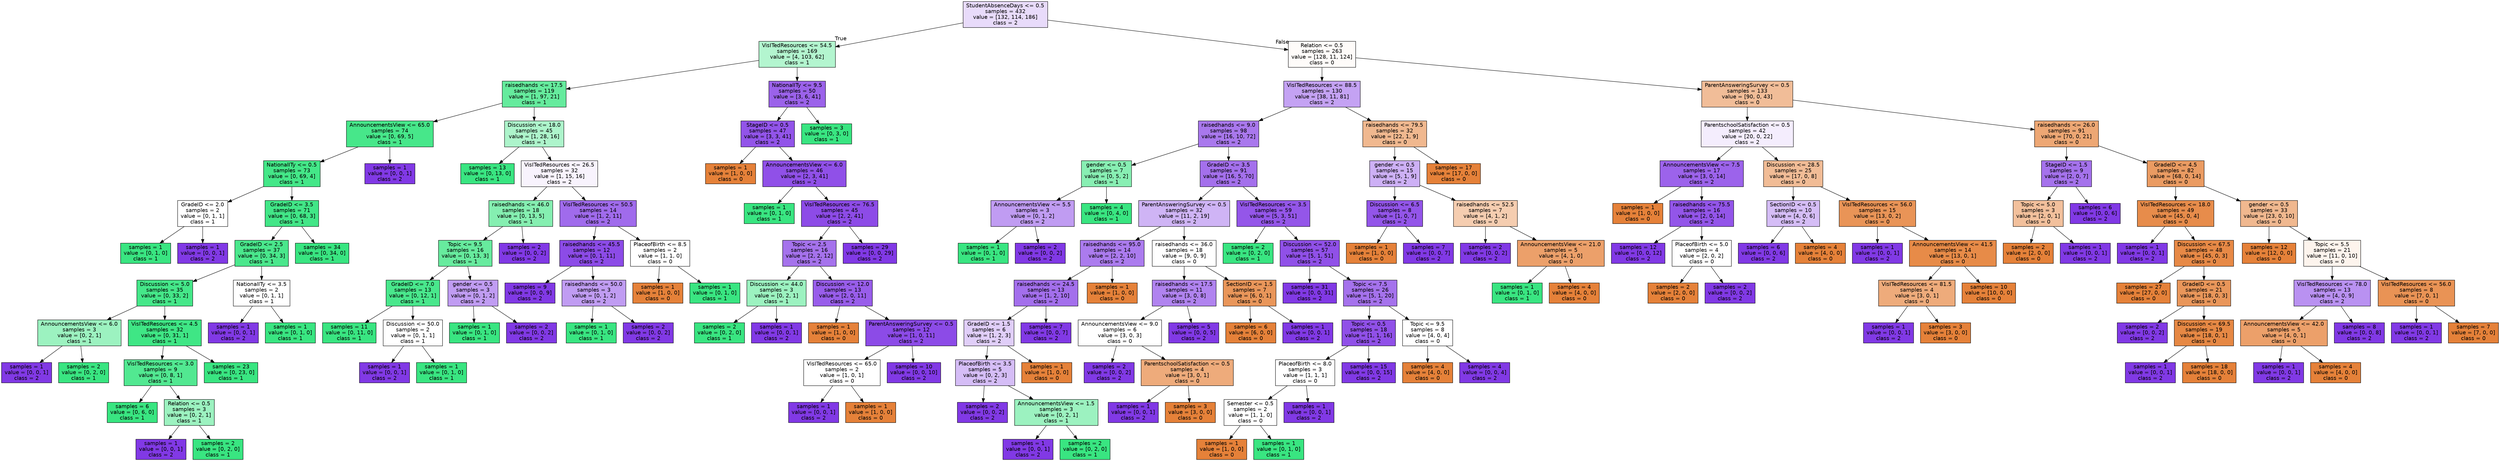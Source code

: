 digraph Tree {
node [shape=box, style="filled", color="black", fontname="helvetica"] ;
edge [fontname="helvetica"] ;
0 [label="StudentAbsenceDays <= 0.5\nsamples = 432\nvalue = [132, 114, 186]\nclass = 2", fillcolor="#e8dbfa"] ;
1 [label="VisITedResources <= 54.5\nsamples = 169\nvalue = [4, 103, 62]\nclass = 1", fillcolor="#b3f5cf"] ;
0 -> 1 [labeldistance=2.5, labelangle=45, headlabel="True"] ;
2 [label="raisedhands <= 17.5\nsamples = 119\nvalue = [1, 97, 21]\nclass = 1", fillcolor="#65eb9d"] ;
1 -> 2 ;
3 [label="AnnouncementsView <= 65.0\nsamples = 74\nvalue = [0, 69, 5]\nclass = 1", fillcolor="#47e78a"] ;
2 -> 3 ;
4 [label="NationalITy <= 0.5\nsamples = 73\nvalue = [0, 69, 4]\nclass = 1", fillcolor="#44e788"] ;
3 -> 4 ;
5 [label="GradeID <= 2.0\nsamples = 2\nvalue = [0, 1, 1]\nclass = 1", fillcolor="#ffffff"] ;
4 -> 5 ;
6 [label="samples = 1\nvalue = [0, 1, 0]\nclass = 1", fillcolor="#39e581"] ;
5 -> 6 ;
7 [label="samples = 1\nvalue = [0, 0, 1]\nclass = 2", fillcolor="#8139e5"] ;
5 -> 7 ;
8 [label="GradeID <= 3.5\nsamples = 71\nvalue = [0, 68, 3]\nclass = 1", fillcolor="#42e687"] ;
4 -> 8 ;
9 [label="GradeID <= 2.5\nsamples = 37\nvalue = [0, 34, 3]\nclass = 1", fillcolor="#4ae78c"] ;
8 -> 9 ;
10 [label="Discussion <= 5.0\nsamples = 35\nvalue = [0, 33, 2]\nclass = 1", fillcolor="#45e789"] ;
9 -> 10 ;
11 [label="AnnouncementsView <= 6.0\nsamples = 3\nvalue = [0, 2, 1]\nclass = 1", fillcolor="#9cf2c0"] ;
10 -> 11 ;
12 [label="samples = 1\nvalue = [0, 0, 1]\nclass = 2", fillcolor="#8139e5"] ;
11 -> 12 ;
13 [label="samples = 2\nvalue = [0, 2, 0]\nclass = 1", fillcolor="#39e581"] ;
11 -> 13 ;
14 [label="VisITedResources <= 4.5\nsamples = 32\nvalue = [0, 31, 1]\nclass = 1", fillcolor="#3fe685"] ;
10 -> 14 ;
15 [label="VisITedResources <= 3.0\nsamples = 9\nvalue = [0, 8, 1]\nclass = 1", fillcolor="#52e891"] ;
14 -> 15 ;
16 [label="samples = 6\nvalue = [0, 6, 0]\nclass = 1", fillcolor="#39e581"] ;
15 -> 16 ;
17 [label="Relation <= 0.5\nsamples = 3\nvalue = [0, 2, 1]\nclass = 1", fillcolor="#9cf2c0"] ;
15 -> 17 ;
18 [label="samples = 1\nvalue = [0, 0, 1]\nclass = 2", fillcolor="#8139e5"] ;
17 -> 18 ;
19 [label="samples = 2\nvalue = [0, 2, 0]\nclass = 1", fillcolor="#39e581"] ;
17 -> 19 ;
20 [label="samples = 23\nvalue = [0, 23, 0]\nclass = 1", fillcolor="#39e581"] ;
14 -> 20 ;
21 [label="NationalITy <= 3.5\nsamples = 2\nvalue = [0, 1, 1]\nclass = 1", fillcolor="#ffffff"] ;
9 -> 21 ;
22 [label="samples = 1\nvalue = [0, 0, 1]\nclass = 2", fillcolor="#8139e5"] ;
21 -> 22 ;
23 [label="samples = 1\nvalue = [0, 1, 0]\nclass = 1", fillcolor="#39e581"] ;
21 -> 23 ;
24 [label="samples = 34\nvalue = [0, 34, 0]\nclass = 1", fillcolor="#39e581"] ;
8 -> 24 ;
25 [label="samples = 1\nvalue = [0, 0, 1]\nclass = 2", fillcolor="#8139e5"] ;
3 -> 25 ;
26 [label="Discussion <= 18.0\nsamples = 45\nvalue = [1, 28, 16]\nclass = 1", fillcolor="#adf4cb"] ;
2 -> 26 ;
27 [label="samples = 13\nvalue = [0, 13, 0]\nclass = 1", fillcolor="#39e581"] ;
26 -> 27 ;
28 [label="VisITedResources <= 26.5\nsamples = 32\nvalue = [1, 15, 16]\nclass = 2", fillcolor="#f8f3fd"] ;
26 -> 28 ;
29 [label="raisedhands <= 46.0\nsamples = 18\nvalue = [0, 13, 5]\nclass = 1", fillcolor="#85efb1"] ;
28 -> 29 ;
30 [label="Topic <= 9.5\nsamples = 16\nvalue = [0, 13, 3]\nclass = 1", fillcolor="#67eb9e"] ;
29 -> 30 ;
31 [label="GradeID <= 7.0\nsamples = 13\nvalue = [0, 12, 1]\nclass = 1", fillcolor="#49e78c"] ;
30 -> 31 ;
32 [label="samples = 11\nvalue = [0, 11, 0]\nclass = 1", fillcolor="#39e581"] ;
31 -> 32 ;
33 [label="Discussion <= 50.0\nsamples = 2\nvalue = [0, 1, 1]\nclass = 1", fillcolor="#ffffff"] ;
31 -> 33 ;
34 [label="samples = 1\nvalue = [0, 0, 1]\nclass = 2", fillcolor="#8139e5"] ;
33 -> 34 ;
35 [label="samples = 1\nvalue = [0, 1, 0]\nclass = 1", fillcolor="#39e581"] ;
33 -> 35 ;
36 [label="gender <= 0.5\nsamples = 3\nvalue = [0, 1, 2]\nclass = 2", fillcolor="#c09cf2"] ;
30 -> 36 ;
37 [label="samples = 1\nvalue = [0, 1, 0]\nclass = 1", fillcolor="#39e581"] ;
36 -> 37 ;
38 [label="samples = 2\nvalue = [0, 0, 2]\nclass = 2", fillcolor="#8139e5"] ;
36 -> 38 ;
39 [label="samples = 2\nvalue = [0, 0, 2]\nclass = 2", fillcolor="#8139e5"] ;
29 -> 39 ;
40 [label="VisITedResources <= 50.5\nsamples = 14\nvalue = [1, 2, 11]\nclass = 2", fillcolor="#a06bec"] ;
28 -> 40 ;
41 [label="raisedhands <= 45.5\nsamples = 12\nvalue = [0, 1, 11]\nclass = 2", fillcolor="#8c4be7"] ;
40 -> 41 ;
42 [label="samples = 9\nvalue = [0, 0, 9]\nclass = 2", fillcolor="#8139e5"] ;
41 -> 42 ;
43 [label="raisedhands <= 50.0\nsamples = 3\nvalue = [0, 1, 2]\nclass = 2", fillcolor="#c09cf2"] ;
41 -> 43 ;
44 [label="samples = 1\nvalue = [0, 1, 0]\nclass = 1", fillcolor="#39e581"] ;
43 -> 44 ;
45 [label="samples = 2\nvalue = [0, 0, 2]\nclass = 2", fillcolor="#8139e5"] ;
43 -> 45 ;
46 [label="PlaceofBirth <= 8.5\nsamples = 2\nvalue = [1, 1, 0]\nclass = 0", fillcolor="#ffffff"] ;
40 -> 46 ;
47 [label="samples = 1\nvalue = [1, 0, 0]\nclass = 0", fillcolor="#e58139"] ;
46 -> 47 ;
48 [label="samples = 1\nvalue = [0, 1, 0]\nclass = 1", fillcolor="#39e581"] ;
46 -> 48 ;
49 [label="NationalITy <= 9.5\nsamples = 50\nvalue = [3, 6, 41]\nclass = 2", fillcolor="#9b62ea"] ;
1 -> 49 ;
50 [label="StageID <= 0.5\nsamples = 47\nvalue = [3, 3, 41]\nclass = 2", fillcolor="#9254e9"] ;
49 -> 50 ;
51 [label="samples = 1\nvalue = [1, 0, 0]\nclass = 0", fillcolor="#e58139"] ;
50 -> 51 ;
52 [label="AnnouncementsView <= 6.0\nsamples = 46\nvalue = [2, 3, 41]\nclass = 2", fillcolor="#9050e8"] ;
50 -> 52 ;
53 [label="samples = 1\nvalue = [0, 1, 0]\nclass = 1", fillcolor="#39e581"] ;
52 -> 53 ;
54 [label="VisITedResources <= 76.5\nsamples = 45\nvalue = [2, 2, 41]\nclass = 2", fillcolor="#8d4be7"] ;
52 -> 54 ;
55 [label="Topic <= 2.5\nsamples = 16\nvalue = [2, 2, 12]\nclass = 2", fillcolor="#a572ec"] ;
54 -> 55 ;
56 [label="Discussion <= 44.0\nsamples = 3\nvalue = [0, 2, 1]\nclass = 1", fillcolor="#9cf2c0"] ;
55 -> 56 ;
57 [label="samples = 2\nvalue = [0, 2, 0]\nclass = 1", fillcolor="#39e581"] ;
56 -> 57 ;
58 [label="samples = 1\nvalue = [0, 0, 1]\nclass = 2", fillcolor="#8139e5"] ;
56 -> 58 ;
59 [label="Discussion <= 12.0\nsamples = 13\nvalue = [2, 0, 11]\nclass = 2", fillcolor="#985dea"] ;
55 -> 59 ;
60 [label="samples = 1\nvalue = [1, 0, 0]\nclass = 0", fillcolor="#e58139"] ;
59 -> 60 ;
61 [label="ParentAnsweringSurvey <= 0.5\nsamples = 12\nvalue = [1, 0, 11]\nclass = 2", fillcolor="#8c4be7"] ;
59 -> 61 ;
62 [label="VisITedResources <= 65.0\nsamples = 2\nvalue = [1, 0, 1]\nclass = 0", fillcolor="#ffffff"] ;
61 -> 62 ;
63 [label="samples = 1\nvalue = [0, 0, 1]\nclass = 2", fillcolor="#8139e5"] ;
62 -> 63 ;
64 [label="samples = 1\nvalue = [1, 0, 0]\nclass = 0", fillcolor="#e58139"] ;
62 -> 64 ;
65 [label="samples = 10\nvalue = [0, 0, 10]\nclass = 2", fillcolor="#8139e5"] ;
61 -> 65 ;
66 [label="samples = 29\nvalue = [0, 0, 29]\nclass = 2", fillcolor="#8139e5"] ;
54 -> 66 ;
67 [label="samples = 3\nvalue = [0, 3, 0]\nclass = 1", fillcolor="#39e581"] ;
49 -> 67 ;
68 [label="Relation <= 0.5\nsamples = 263\nvalue = [128, 11, 124]\nclass = 0", fillcolor="#fefbf9"] ;
0 -> 68 [labeldistance=2.5, labelangle=-45, headlabel="False"] ;
69 [label="VisITedResources <= 88.5\nsamples = 130\nvalue = [38, 11, 81]\nclass = 2", fillcolor="#c4a2f3"] ;
68 -> 69 ;
70 [label="raisedhands <= 9.0\nsamples = 98\nvalue = [16, 10, 72]\nclass = 2", fillcolor="#a978ed"] ;
69 -> 70 ;
71 [label="gender <= 0.5\nsamples = 7\nvalue = [0, 5, 2]\nclass = 1", fillcolor="#88efb3"] ;
70 -> 71 ;
72 [label="AnnouncementsView <= 5.5\nsamples = 3\nvalue = [0, 1, 2]\nclass = 2", fillcolor="#c09cf2"] ;
71 -> 72 ;
73 [label="samples = 1\nvalue = [0, 1, 0]\nclass = 1", fillcolor="#39e581"] ;
72 -> 73 ;
74 [label="samples = 2\nvalue = [0, 0, 2]\nclass = 2", fillcolor="#8139e5"] ;
72 -> 74 ;
75 [label="samples = 4\nvalue = [0, 4, 0]\nclass = 1", fillcolor="#39e581"] ;
71 -> 75 ;
76 [label="GradeID <= 3.5\nsamples = 91\nvalue = [16, 5, 70]\nclass = 2", fillcolor="#a470ec"] ;
70 -> 76 ;
77 [label="ParentAnsweringSurvey <= 0.5\nsamples = 32\nvalue = [11, 2, 19]\nclass = 2", fillcolor="#cfb4f5"] ;
76 -> 77 ;
78 [label="raisedhands <= 95.0\nsamples = 14\nvalue = [2, 2, 10]\nclass = 2", fillcolor="#ab7bee"] ;
77 -> 78 ;
79 [label="raisedhands <= 24.5\nsamples = 13\nvalue = [1, 2, 10]\nclass = 2", fillcolor="#a36fec"] ;
78 -> 79 ;
80 [label="GradeID <= 1.5\nsamples = 6\nvalue = [1, 2, 3]\nclass = 2", fillcolor="#e0cef8"] ;
79 -> 80 ;
81 [label="PlaceofBirth <= 3.5\nsamples = 5\nvalue = [0, 2, 3]\nclass = 2", fillcolor="#d5bdf6"] ;
80 -> 81 ;
82 [label="samples = 2\nvalue = [0, 0, 2]\nclass = 2", fillcolor="#8139e5"] ;
81 -> 82 ;
83 [label="AnnouncementsView <= 1.5\nsamples = 3\nvalue = [0, 2, 1]\nclass = 1", fillcolor="#9cf2c0"] ;
81 -> 83 ;
84 [label="samples = 1\nvalue = [0, 0, 1]\nclass = 2", fillcolor="#8139e5"] ;
83 -> 84 ;
85 [label="samples = 2\nvalue = [0, 2, 0]\nclass = 1", fillcolor="#39e581"] ;
83 -> 85 ;
86 [label="samples = 1\nvalue = [1, 0, 0]\nclass = 0", fillcolor="#e58139"] ;
80 -> 86 ;
87 [label="samples = 7\nvalue = [0, 0, 7]\nclass = 2", fillcolor="#8139e5"] ;
79 -> 87 ;
88 [label="samples = 1\nvalue = [1, 0, 0]\nclass = 0", fillcolor="#e58139"] ;
78 -> 88 ;
89 [label="raisedhands <= 36.0\nsamples = 18\nvalue = [9, 0, 9]\nclass = 0", fillcolor="#ffffff"] ;
77 -> 89 ;
90 [label="raisedhands <= 17.5\nsamples = 11\nvalue = [3, 0, 8]\nclass = 2", fillcolor="#b083ef"] ;
89 -> 90 ;
91 [label="AnnouncementsView <= 9.0\nsamples = 6\nvalue = [3, 0, 3]\nclass = 0", fillcolor="#ffffff"] ;
90 -> 91 ;
92 [label="samples = 2\nvalue = [0, 0, 2]\nclass = 2", fillcolor="#8139e5"] ;
91 -> 92 ;
93 [label="ParentschoolSatisfaction <= 0.5\nsamples = 4\nvalue = [3, 0, 1]\nclass = 0", fillcolor="#eeab7b"] ;
91 -> 93 ;
94 [label="samples = 1\nvalue = [0, 0, 1]\nclass = 2", fillcolor="#8139e5"] ;
93 -> 94 ;
95 [label="samples = 3\nvalue = [3, 0, 0]\nclass = 0", fillcolor="#e58139"] ;
93 -> 95 ;
96 [label="samples = 5\nvalue = [0, 0, 5]\nclass = 2", fillcolor="#8139e5"] ;
90 -> 96 ;
97 [label="SectionID <= 1.5\nsamples = 7\nvalue = [6, 0, 1]\nclass = 0", fillcolor="#e9965a"] ;
89 -> 97 ;
98 [label="samples = 6\nvalue = [6, 0, 0]\nclass = 0", fillcolor="#e58139"] ;
97 -> 98 ;
99 [label="samples = 1\nvalue = [0, 0, 1]\nclass = 2", fillcolor="#8139e5"] ;
97 -> 99 ;
100 [label="VisITedResources <= 3.5\nsamples = 59\nvalue = [5, 3, 51]\nclass = 2", fillcolor="#9456e9"] ;
76 -> 100 ;
101 [label="samples = 2\nvalue = [0, 2, 0]\nclass = 1", fillcolor="#39e581"] ;
100 -> 101 ;
102 [label="Discussion <= 52.0\nsamples = 57\nvalue = [5, 1, 51]\nclass = 2", fillcolor="#9050e8"] ;
100 -> 102 ;
103 [label="samples = 31\nvalue = [0, 0, 31]\nclass = 2", fillcolor="#8139e5"] ;
102 -> 103 ;
104 [label="Topic <= 7.5\nsamples = 26\nvalue = [5, 1, 20]\nclass = 2", fillcolor="#a572ec"] ;
102 -> 104 ;
105 [label="Topic <= 0.5\nsamples = 18\nvalue = [1, 1, 16]\nclass = 2", fillcolor="#9050e8"] ;
104 -> 105 ;
106 [label="PlaceofBirth <= 8.0\nsamples = 3\nvalue = [1, 1, 1]\nclass = 0", fillcolor="#ffffff"] ;
105 -> 106 ;
107 [label="Semester <= 0.5\nsamples = 2\nvalue = [1, 1, 0]\nclass = 0", fillcolor="#ffffff"] ;
106 -> 107 ;
108 [label="samples = 1\nvalue = [1, 0, 0]\nclass = 0", fillcolor="#e58139"] ;
107 -> 108 ;
109 [label="samples = 1\nvalue = [0, 1, 0]\nclass = 1", fillcolor="#39e581"] ;
107 -> 109 ;
110 [label="samples = 1\nvalue = [0, 0, 1]\nclass = 2", fillcolor="#8139e5"] ;
106 -> 110 ;
111 [label="samples = 15\nvalue = [0, 0, 15]\nclass = 2", fillcolor="#8139e5"] ;
105 -> 111 ;
112 [label="Topic <= 9.5\nsamples = 8\nvalue = [4, 0, 4]\nclass = 0", fillcolor="#ffffff"] ;
104 -> 112 ;
113 [label="samples = 4\nvalue = [4, 0, 0]\nclass = 0", fillcolor="#e58139"] ;
112 -> 113 ;
114 [label="samples = 4\nvalue = [0, 0, 4]\nclass = 2", fillcolor="#8139e5"] ;
112 -> 114 ;
115 [label="raisedhands <= 79.5\nsamples = 32\nvalue = [22, 1, 9]\nclass = 0", fillcolor="#f0b88f"] ;
69 -> 115 ;
116 [label="gender <= 0.5\nsamples = 15\nvalue = [5, 1, 9]\nclass = 2", fillcolor="#cdb0f5"] ;
115 -> 116 ;
117 [label="Discussion <= 6.5\nsamples = 8\nvalue = [1, 0, 7]\nclass = 2", fillcolor="#9355e9"] ;
116 -> 117 ;
118 [label="samples = 1\nvalue = [1, 0, 0]\nclass = 0", fillcolor="#e58139"] ;
117 -> 118 ;
119 [label="samples = 7\nvalue = [0, 0, 7]\nclass = 2", fillcolor="#8139e5"] ;
117 -> 119 ;
120 [label="raisedhands <= 52.5\nsamples = 7\nvalue = [4, 1, 2]\nclass = 0", fillcolor="#f5cdb0"] ;
116 -> 120 ;
121 [label="samples = 2\nvalue = [0, 0, 2]\nclass = 2", fillcolor="#8139e5"] ;
120 -> 121 ;
122 [label="AnnouncementsView <= 21.0\nsamples = 5\nvalue = [4, 1, 0]\nclass = 0", fillcolor="#eca06a"] ;
120 -> 122 ;
123 [label="samples = 1\nvalue = [0, 1, 0]\nclass = 1", fillcolor="#39e581"] ;
122 -> 123 ;
124 [label="samples = 4\nvalue = [4, 0, 0]\nclass = 0", fillcolor="#e58139"] ;
122 -> 124 ;
125 [label="samples = 17\nvalue = [17, 0, 0]\nclass = 0", fillcolor="#e58139"] ;
115 -> 125 ;
126 [label="ParentAnsweringSurvey <= 0.5\nsamples = 133\nvalue = [90, 0, 43]\nclass = 0", fillcolor="#f1bd98"] ;
68 -> 126 ;
127 [label="ParentschoolSatisfaction <= 0.5\nsamples = 42\nvalue = [20, 0, 22]\nclass = 2", fillcolor="#f4edfd"] ;
126 -> 127 ;
128 [label="AnnouncementsView <= 7.5\nsamples = 17\nvalue = [3, 0, 14]\nclass = 2", fillcolor="#9c63eb"] ;
127 -> 128 ;
129 [label="samples = 1\nvalue = [1, 0, 0]\nclass = 0", fillcolor="#e58139"] ;
128 -> 129 ;
130 [label="raisedhands <= 75.5\nsamples = 16\nvalue = [2, 0, 14]\nclass = 2", fillcolor="#9355e9"] ;
128 -> 130 ;
131 [label="samples = 12\nvalue = [0, 0, 12]\nclass = 2", fillcolor="#8139e5"] ;
130 -> 131 ;
132 [label="PlaceofBirth <= 5.0\nsamples = 4\nvalue = [2, 0, 2]\nclass = 0", fillcolor="#ffffff"] ;
130 -> 132 ;
133 [label="samples = 2\nvalue = [2, 0, 0]\nclass = 0", fillcolor="#e58139"] ;
132 -> 133 ;
134 [label="samples = 2\nvalue = [0, 0, 2]\nclass = 2", fillcolor="#8139e5"] ;
132 -> 134 ;
135 [label="Discussion <= 28.5\nsamples = 25\nvalue = [17, 0, 8]\nclass = 0", fillcolor="#f1bc96"] ;
127 -> 135 ;
136 [label="SectionID <= 0.5\nsamples = 10\nvalue = [4, 0, 6]\nclass = 2", fillcolor="#d5bdf6"] ;
135 -> 136 ;
137 [label="samples = 6\nvalue = [0, 0, 6]\nclass = 2", fillcolor="#8139e5"] ;
136 -> 137 ;
138 [label="samples = 4\nvalue = [4, 0, 0]\nclass = 0", fillcolor="#e58139"] ;
136 -> 138 ;
139 [label="VisITedResources <= 56.0\nsamples = 15\nvalue = [13, 0, 2]\nclass = 0", fillcolor="#e99457"] ;
135 -> 139 ;
140 [label="samples = 1\nvalue = [0, 0, 1]\nclass = 2", fillcolor="#8139e5"] ;
139 -> 140 ;
141 [label="AnnouncementsView <= 41.5\nsamples = 14\nvalue = [13, 0, 1]\nclass = 0", fillcolor="#e78b48"] ;
139 -> 141 ;
142 [label="VisITedResources <= 81.5\nsamples = 4\nvalue = [3, 0, 1]\nclass = 0", fillcolor="#eeab7b"] ;
141 -> 142 ;
143 [label="samples = 1\nvalue = [0, 0, 1]\nclass = 2", fillcolor="#8139e5"] ;
142 -> 143 ;
144 [label="samples = 3\nvalue = [3, 0, 0]\nclass = 0", fillcolor="#e58139"] ;
142 -> 144 ;
145 [label="samples = 10\nvalue = [10, 0, 0]\nclass = 0", fillcolor="#e58139"] ;
141 -> 145 ;
146 [label="raisedhands <= 26.0\nsamples = 91\nvalue = [70, 0, 21]\nclass = 0", fillcolor="#eda774"] ;
126 -> 146 ;
147 [label="StageID <= 1.5\nsamples = 9\nvalue = [2, 0, 7]\nclass = 2", fillcolor="#a572ec"] ;
146 -> 147 ;
148 [label="Topic <= 5.0\nsamples = 3\nvalue = [2, 0, 1]\nclass = 0", fillcolor="#f2c09c"] ;
147 -> 148 ;
149 [label="samples = 2\nvalue = [2, 0, 0]\nclass = 0", fillcolor="#e58139"] ;
148 -> 149 ;
150 [label="samples = 1\nvalue = [0, 0, 1]\nclass = 2", fillcolor="#8139e5"] ;
148 -> 150 ;
151 [label="samples = 6\nvalue = [0, 0, 6]\nclass = 2", fillcolor="#8139e5"] ;
147 -> 151 ;
152 [label="GradeID <= 4.5\nsamples = 82\nvalue = [68, 0, 14]\nclass = 0", fillcolor="#ea9b62"] ;
146 -> 152 ;
153 [label="VisITedResources <= 18.0\nsamples = 49\nvalue = [45, 0, 4]\nclass = 0", fillcolor="#e78c4b"] ;
152 -> 153 ;
154 [label="samples = 1\nvalue = [0, 0, 1]\nclass = 2", fillcolor="#8139e5"] ;
153 -> 154 ;
155 [label="Discussion <= 67.5\nsamples = 48\nvalue = [45, 0, 3]\nclass = 0", fillcolor="#e78946"] ;
153 -> 155 ;
156 [label="samples = 27\nvalue = [27, 0, 0]\nclass = 0", fillcolor="#e58139"] ;
155 -> 156 ;
157 [label="GradeID <= 0.5\nsamples = 21\nvalue = [18, 0, 3]\nclass = 0", fillcolor="#e9965a"] ;
155 -> 157 ;
158 [label="samples = 2\nvalue = [0, 0, 2]\nclass = 2", fillcolor="#8139e5"] ;
157 -> 158 ;
159 [label="Discussion <= 69.5\nsamples = 19\nvalue = [18, 0, 1]\nclass = 0", fillcolor="#e68844"] ;
157 -> 159 ;
160 [label="samples = 1\nvalue = [0, 0, 1]\nclass = 2", fillcolor="#8139e5"] ;
159 -> 160 ;
161 [label="samples = 18\nvalue = [18, 0, 0]\nclass = 0", fillcolor="#e58139"] ;
159 -> 161 ;
162 [label="gender <= 0.5\nsamples = 33\nvalue = [23, 0, 10]\nclass = 0", fillcolor="#f0b88f"] ;
152 -> 162 ;
163 [label="samples = 12\nvalue = [12, 0, 0]\nclass = 0", fillcolor="#e58139"] ;
162 -> 163 ;
164 [label="Topic <= 5.5\nsamples = 21\nvalue = [11, 0, 10]\nclass = 0", fillcolor="#fdf4ed"] ;
162 -> 164 ;
165 [label="VisITedResources <= 78.0\nsamples = 13\nvalue = [4, 0, 9]\nclass = 2", fillcolor="#b991f1"] ;
164 -> 165 ;
166 [label="AnnouncementsView <= 42.0\nsamples = 5\nvalue = [4, 0, 1]\nclass = 0", fillcolor="#eca06a"] ;
165 -> 166 ;
167 [label="samples = 1\nvalue = [0, 0, 1]\nclass = 2", fillcolor="#8139e5"] ;
166 -> 167 ;
168 [label="samples = 4\nvalue = [4, 0, 0]\nclass = 0", fillcolor="#e58139"] ;
166 -> 168 ;
169 [label="samples = 8\nvalue = [0, 0, 8]\nclass = 2", fillcolor="#8139e5"] ;
165 -> 169 ;
170 [label="VisITedResources <= 56.0\nsamples = 8\nvalue = [7, 0, 1]\nclass = 0", fillcolor="#e99355"] ;
164 -> 170 ;
171 [label="samples = 1\nvalue = [0, 0, 1]\nclass = 2", fillcolor="#8139e5"] ;
170 -> 171 ;
172 [label="samples = 7\nvalue = [7, 0, 0]\nclass = 0", fillcolor="#e58139"] ;
170 -> 172 ;
}